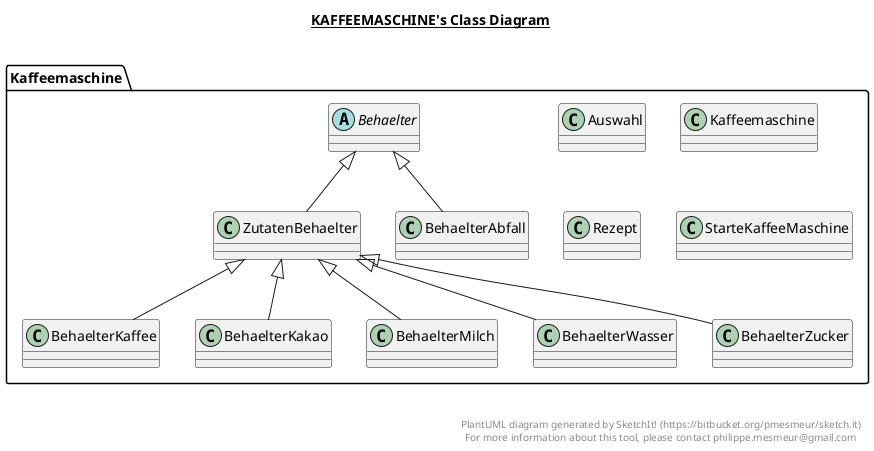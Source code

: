 @startuml

title __KAFFEEMASCHINE's Class Diagram__\n

  namespace Kaffeemaschine {
    class Kaffeemaschine.Auswahl {
    }
  }
  

  namespace Kaffeemaschine {
    abstract class Kaffeemaschine.Behaelter {
    }
  }
  

  namespace Kaffeemaschine {
    class Kaffeemaschine.BehaelterAbfall {
    }
  }
  

  namespace Kaffeemaschine {
    class Kaffeemaschine.BehaelterKaffee {
    }
  }
  

  namespace Kaffeemaschine {
    class Kaffeemaschine.BehaelterKakao {
    }
  }
  

  namespace Kaffeemaschine {
    class Kaffeemaschine.BehaelterMilch {
    }
  }
  

  namespace Kaffeemaschine {
    class Kaffeemaschine.BehaelterWasser {
    }
  }
  

  namespace Kaffeemaschine {
    class Kaffeemaschine.BehaelterZucker {
    }
  }
  

  namespace Kaffeemaschine {
    class Kaffeemaschine.Kaffeemaschine {
    }
  }
  

  namespace Kaffeemaschine {
    class Kaffeemaschine.Rezept {
    }
  }
  

  namespace Kaffeemaschine {
    class Kaffeemaschine.StarteKaffeeMaschine {
    }
  }
  

  namespace Kaffeemaschine {
    class Kaffeemaschine.ZutatenBehaelter {
    }
  }
  

  Kaffeemaschine.BehaelterAbfall -up-|> Kaffeemaschine.Behaelter
  Kaffeemaschine.BehaelterKaffee -up-|> Kaffeemaschine.ZutatenBehaelter
  Kaffeemaschine.BehaelterKakao -up-|> Kaffeemaschine.ZutatenBehaelter
  Kaffeemaschine.BehaelterMilch -up-|> Kaffeemaschine.ZutatenBehaelter
  Kaffeemaschine.BehaelterWasser -up-|> Kaffeemaschine.ZutatenBehaelter
  Kaffeemaschine.BehaelterZucker -up-|> Kaffeemaschine.ZutatenBehaelter
  Kaffeemaschine.ZutatenBehaelter -up-|> Kaffeemaschine.Behaelter


right footer


PlantUML diagram generated by SketchIt! (https://bitbucket.org/pmesmeur/sketch.it)
For more information about this tool, please contact philippe.mesmeur@gmail.com
endfooter

@enduml

